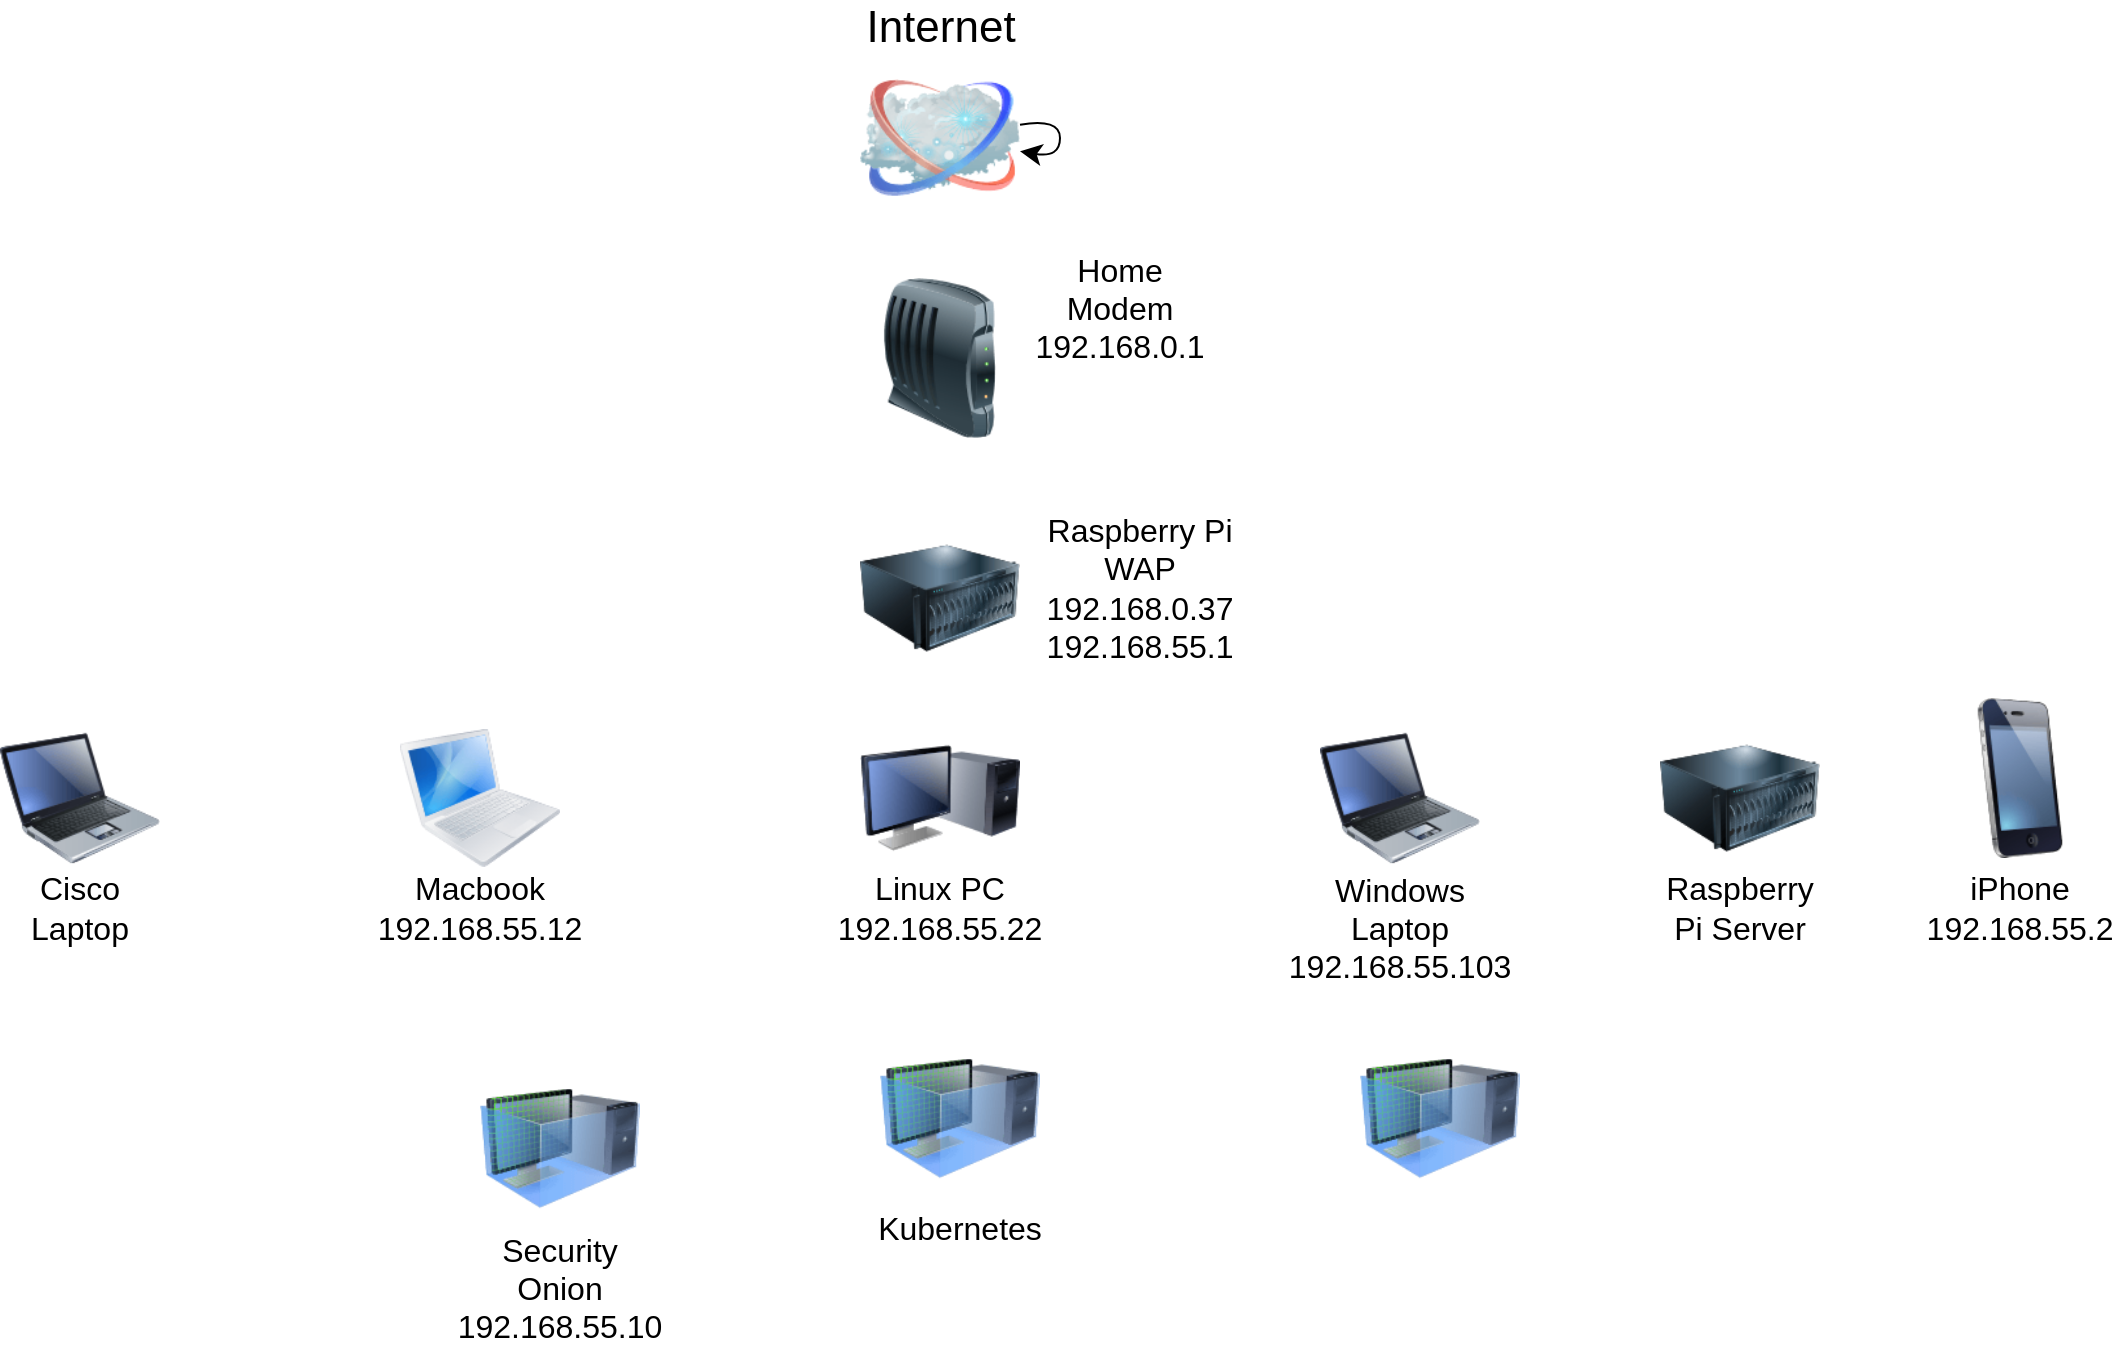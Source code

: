 <mxfile version="21.2.3" type="github">
  <diagram name="Page-1" id="55a83fd1-7818-8e21-69c5-c3457e3827bb">
    <mxGraphModel dx="507" dy="794" grid="1" gridSize="10" guides="1" tooltips="1" connect="1" arrows="1" fold="1" page="1" pageScale="1" pageWidth="1100" pageHeight="850" background="none" math="0" shadow="0">
      <root>
        <mxCell id="0" />
        <mxCell id="1" parent="0" />
        <mxCell id="69ecfefc5c41e42c-2" value="Internet" style="image;html=1;labelBackgroundColor=#ffffff;image=img/lib/clip_art/networking/Cloud_128x128.png;rounded=1;shadow=0;comic=0;strokeWidth=2;fontSize=22;labelPosition=center;verticalLabelPosition=top;align=center;verticalAlign=bottom;" parent="1" vertex="1">
          <mxGeometry x="470" y="30" width="80" height="80" as="geometry" />
        </mxCell>
        <mxCell id="YRPtJDm6MSVrwrSYZJ2i-1" value="" style="image;html=1;image=img/lib/clip_art/networking/Modem_128x128.png;fontSize=16;" vertex="1" parent="1">
          <mxGeometry x="470" y="140" width="80" height="80" as="geometry" />
        </mxCell>
        <mxCell id="YRPtJDm6MSVrwrSYZJ2i-2" value="" style="image;html=1;image=img/lib/clip_art/computers/Server_128x128.png;fontSize=16;" vertex="1" parent="1">
          <mxGeometry x="470" y="260" width="80" height="80" as="geometry" />
        </mxCell>
        <mxCell id="YRPtJDm6MSVrwrSYZJ2i-3" value="" style="image;html=1;image=img/lib/clip_art/computers/Monitor_Tower_128x128.png;fontSize=16;" vertex="1" parent="1">
          <mxGeometry x="470" y="360" width="80" height="80" as="geometry" />
        </mxCell>
        <mxCell id="YRPtJDm6MSVrwrSYZJ2i-4" value="" style="image;html=1;image=img/lib/clip_art/computers/MacBook_128x128.png;fontSize=16;" vertex="1" parent="1">
          <mxGeometry x="240" y="360" width="80" height="80" as="geometry" />
        </mxCell>
        <mxCell id="YRPtJDm6MSVrwrSYZJ2i-5" value="" style="image;html=1;image=img/lib/clip_art/computers/Laptop_128x128.png;fontSize=16;" vertex="1" parent="1">
          <mxGeometry x="700" y="360" width="80" height="80" as="geometry" />
        </mxCell>
        <mxCell id="YRPtJDm6MSVrwrSYZJ2i-6" value="" style="image;html=1;image=img/lib/clip_art/computers/Server_128x128.png;fontSize=16;" vertex="1" parent="1">
          <mxGeometry x="870" y="360" width="80" height="80" as="geometry" />
        </mxCell>
        <mxCell id="YRPtJDm6MSVrwrSYZJ2i-7" value="" style="image;html=1;image=img/lib/clip_art/computers/Laptop_128x128.png;fontSize=16;" vertex="1" parent="1">
          <mxGeometry x="40" y="360" width="80" height="80" as="geometry" />
        </mxCell>
        <mxCell id="YRPtJDm6MSVrwrSYZJ2i-8" value="" style="image;html=1;image=img/lib/clip_art/telecommunication/iPhone_128x128.png;fontSize=16;" vertex="1" parent="1">
          <mxGeometry x="1010" y="350" width="80" height="80" as="geometry" />
        </mxCell>
        <mxCell id="YRPtJDm6MSVrwrSYZJ2i-9" style="edgeStyle=none;curved=1;rounded=0;orthogonalLoop=1;jettySize=auto;html=1;fontSize=12;startSize=8;endSize=8;" edge="1" parent="1" source="69ecfefc5c41e42c-2" target="69ecfefc5c41e42c-2">
          <mxGeometry relative="1" as="geometry" />
        </mxCell>
        <mxCell id="YRPtJDm6MSVrwrSYZJ2i-10" value="" style="image;html=1;image=img/lib/clip_art/computers/Virtual_Machine_128x128.png;fontSize=16;" vertex="1" parent="1">
          <mxGeometry x="280" y="535" width="80" height="80" as="geometry" />
        </mxCell>
        <mxCell id="YRPtJDm6MSVrwrSYZJ2i-11" value="" style="image;html=1;image=img/lib/clip_art/computers/Virtual_Machine_128x128.png;fontSize=16;" vertex="1" parent="1">
          <mxGeometry x="720" y="520" width="80" height="80" as="geometry" />
        </mxCell>
        <mxCell id="YRPtJDm6MSVrwrSYZJ2i-12" value="" style="image;html=1;image=img/lib/clip_art/computers/Virtual_Machine_128x128.png;fontSize=16;" vertex="1" parent="1">
          <mxGeometry x="480" y="520" width="80" height="80" as="geometry" />
        </mxCell>
        <mxCell id="YRPtJDm6MSVrwrSYZJ2i-13" value="Raspberry Pi WAP&lt;br&gt;192.168.0.37&lt;br&gt;192.168.55.1" style="text;html=1;strokeColor=none;fillColor=none;align=center;verticalAlign=middle;whiteSpace=wrap;rounded=0;fontSize=16;" vertex="1" parent="1">
          <mxGeometry x="580" y="280" width="60" height="30" as="geometry" />
        </mxCell>
        <mxCell id="YRPtJDm6MSVrwrSYZJ2i-14" value="Security Onion&lt;br&gt;192.168.55.10" style="text;html=1;strokeColor=none;fillColor=none;align=center;verticalAlign=middle;whiteSpace=wrap;rounded=0;fontSize=16;" vertex="1" parent="1">
          <mxGeometry x="290" y="630" width="60" height="30" as="geometry" />
        </mxCell>
        <mxCell id="YRPtJDm6MSVrwrSYZJ2i-15" value="Kubernetes" style="text;html=1;strokeColor=none;fillColor=none;align=center;verticalAlign=middle;whiteSpace=wrap;rounded=0;fontSize=16;" vertex="1" parent="1">
          <mxGeometry x="490" y="600" width="60" height="30" as="geometry" />
        </mxCell>
        <mxCell id="YRPtJDm6MSVrwrSYZJ2i-16" value="Cisco Laptop" style="text;html=1;strokeColor=none;fillColor=none;align=center;verticalAlign=middle;whiteSpace=wrap;rounded=0;fontSize=16;" vertex="1" parent="1">
          <mxGeometry x="50" y="440" width="60" height="30" as="geometry" />
        </mxCell>
        <mxCell id="YRPtJDm6MSVrwrSYZJ2i-17" value="Macbook&lt;br&gt;192.168.55.12" style="text;html=1;strokeColor=none;fillColor=none;align=center;verticalAlign=middle;whiteSpace=wrap;rounded=0;fontSize=16;" vertex="1" parent="1">
          <mxGeometry x="250" y="440" width="60" height="30" as="geometry" />
        </mxCell>
        <mxCell id="YRPtJDm6MSVrwrSYZJ2i-18" value="Linux PC&lt;br&gt;192.168.55.22" style="text;html=1;strokeColor=none;fillColor=none;align=center;verticalAlign=middle;whiteSpace=wrap;rounded=0;fontSize=16;" vertex="1" parent="1">
          <mxGeometry x="480" y="440" width="60" height="30" as="geometry" />
        </mxCell>
        <mxCell id="YRPtJDm6MSVrwrSYZJ2i-19" value="Windows Laptop&lt;br&gt;192.168.55.103" style="text;html=1;strokeColor=none;fillColor=none;align=center;verticalAlign=middle;whiteSpace=wrap;rounded=0;fontSize=16;" vertex="1" parent="1">
          <mxGeometry x="710" y="450" width="60" height="30" as="geometry" />
        </mxCell>
        <mxCell id="YRPtJDm6MSVrwrSYZJ2i-20" value="Raspberry Pi Server" style="text;html=1;strokeColor=none;fillColor=none;align=center;verticalAlign=middle;whiteSpace=wrap;rounded=0;fontSize=16;" vertex="1" parent="1">
          <mxGeometry x="880" y="440" width="60" height="30" as="geometry" />
        </mxCell>
        <mxCell id="YRPtJDm6MSVrwrSYZJ2i-21" value="iPhone&lt;br&gt;192.168.55.2" style="text;html=1;strokeColor=none;fillColor=none;align=center;verticalAlign=middle;whiteSpace=wrap;rounded=0;fontSize=16;" vertex="1" parent="1">
          <mxGeometry x="1020" y="440" width="60" height="30" as="geometry" />
        </mxCell>
        <mxCell id="YRPtJDm6MSVrwrSYZJ2i-22" value="Home Modem&lt;br&gt;192.168.0.1" style="text;html=1;strokeColor=none;fillColor=none;align=center;verticalAlign=middle;whiteSpace=wrap;rounded=0;fontSize=16;" vertex="1" parent="1">
          <mxGeometry x="570" y="140" width="60" height="30" as="geometry" />
        </mxCell>
      </root>
    </mxGraphModel>
  </diagram>
</mxfile>
